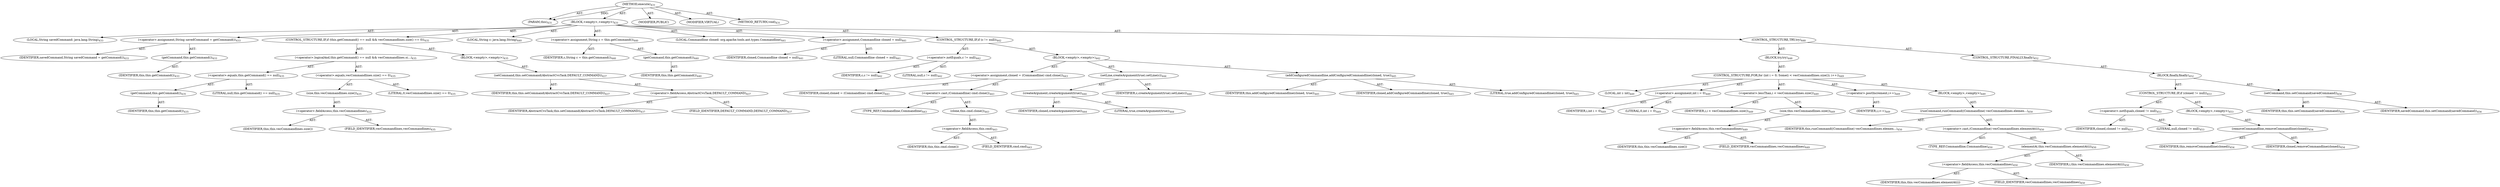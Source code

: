 digraph "execute" {  
"111669149704" [label = <(METHOD,execute)<SUB>431</SUB>> ]
"115964116999" [label = <(PARAM,this)<SUB>431</SUB>> ]
"25769803839" [label = <(BLOCK,&lt;empty&gt;,&lt;empty&gt;)<SUB>431</SUB>> ]
"94489280535" [label = <(LOCAL,String savedCommand: java.lang.String)<SUB>433</SUB>> ]
"30064771326" [label = <(&lt;operator&gt;.assignment,String savedCommand = getCommand())<SUB>433</SUB>> ]
"68719476976" [label = <(IDENTIFIER,savedCommand,String savedCommand = getCommand())<SUB>433</SUB>> ]
"30064771327" [label = <(getCommand,this.getCommand())<SUB>433</SUB>> ]
"68719476772" [label = <(IDENTIFIER,this,this.getCommand())<SUB>433</SUB>> ]
"47244640297" [label = <(CONTROL_STRUCTURE,IF,if (this.getCommand() == null &amp;&amp; vecCommandlines.size() == 0))<SUB>435</SUB>> ]
"30064771328" [label = <(&lt;operator&gt;.logicalAnd,this.getCommand() == null &amp;&amp; vecCommandlines.si...)<SUB>435</SUB>> ]
"30064771329" [label = <(&lt;operator&gt;.equals,this.getCommand() == null)<SUB>435</SUB>> ]
"30064771330" [label = <(getCommand,this.getCommand())<SUB>435</SUB>> ]
"68719476773" [label = <(IDENTIFIER,this,this.getCommand())<SUB>435</SUB>> ]
"90194313257" [label = <(LITERAL,null,this.getCommand() == null)<SUB>435</SUB>> ]
"30064771331" [label = <(&lt;operator&gt;.equals,vecCommandlines.size() == 0)<SUB>435</SUB>> ]
"30064771332" [label = <(size,this.vecCommandlines.size())<SUB>435</SUB>> ]
"30064771333" [label = <(&lt;operator&gt;.fieldAccess,this.vecCommandlines)<SUB>435</SUB>> ]
"68719476977" [label = <(IDENTIFIER,this,this.vecCommandlines.size())> ]
"55834574914" [label = <(FIELD_IDENTIFIER,vecCommandlines,vecCommandlines)<SUB>435</SUB>> ]
"90194313258" [label = <(LITERAL,0,vecCommandlines.size() == 0)<SUB>435</SUB>> ]
"25769803840" [label = <(BLOCK,&lt;empty&gt;,&lt;empty&gt;)<SUB>435</SUB>> ]
"30064771334" [label = <(setCommand,this.setCommand(AbstractCvsTask.DEFAULT_COMMAND))<SUB>437</SUB>> ]
"68719476774" [label = <(IDENTIFIER,this,this.setCommand(AbstractCvsTask.DEFAULT_COMMAND))<SUB>437</SUB>> ]
"30064771335" [label = <(&lt;operator&gt;.fieldAccess,AbstractCvsTask.DEFAULT_COMMAND)<SUB>437</SUB>> ]
"68719476978" [label = <(IDENTIFIER,AbstractCvsTask,this.setCommand(AbstractCvsTask.DEFAULT_COMMAND))<SUB>437</SUB>> ]
"55834574915" [label = <(FIELD_IDENTIFIER,DEFAULT_COMMAND,DEFAULT_COMMAND)<SUB>437</SUB>> ]
"94489280536" [label = <(LOCAL,String c: java.lang.String)<SUB>440</SUB>> ]
"30064771336" [label = <(&lt;operator&gt;.assignment,String c = this.getCommand())<SUB>440</SUB>> ]
"68719476979" [label = <(IDENTIFIER,c,String c = this.getCommand())<SUB>440</SUB>> ]
"30064771337" [label = <(getCommand,this.getCommand())<SUB>440</SUB>> ]
"68719476775" [label = <(IDENTIFIER,this,this.getCommand())<SUB>440</SUB>> ]
"94489280537" [label = <(LOCAL,Commandline cloned: org.apache.tools.ant.types.Commandline)<SUB>441</SUB>> ]
"30064771338" [label = <(&lt;operator&gt;.assignment,Commandline cloned = null)<SUB>441</SUB>> ]
"68719476980" [label = <(IDENTIFIER,cloned,Commandline cloned = null)<SUB>441</SUB>> ]
"90194313259" [label = <(LITERAL,null,Commandline cloned = null)<SUB>441</SUB>> ]
"47244640298" [label = <(CONTROL_STRUCTURE,IF,if (c != null))<SUB>442</SUB>> ]
"30064771339" [label = <(&lt;operator&gt;.notEquals,c != null)<SUB>442</SUB>> ]
"68719476981" [label = <(IDENTIFIER,c,c != null)<SUB>442</SUB>> ]
"90194313260" [label = <(LITERAL,null,c != null)<SUB>442</SUB>> ]
"25769803841" [label = <(BLOCK,&lt;empty&gt;,&lt;empty&gt;)<SUB>442</SUB>> ]
"30064771340" [label = <(&lt;operator&gt;.assignment,cloned = (Commandline) cmd.clone())<SUB>443</SUB>> ]
"68719476982" [label = <(IDENTIFIER,cloned,cloned = (Commandline) cmd.clone())<SUB>443</SUB>> ]
"30064771341" [label = <(&lt;operator&gt;.cast,(Commandline) cmd.clone())<SUB>443</SUB>> ]
"180388626432" [label = <(TYPE_REF,Commandline,Commandline)<SUB>443</SUB>> ]
"30064771342" [label = <(clone,this.cmd.clone())<SUB>443</SUB>> ]
"30064771343" [label = <(&lt;operator&gt;.fieldAccess,this.cmd)<SUB>443</SUB>> ]
"68719476983" [label = <(IDENTIFIER,this,this.cmd.clone())> ]
"55834574916" [label = <(FIELD_IDENTIFIER,cmd,cmd)<SUB>443</SUB>> ]
"30064771344" [label = <(setLine,createArgument(true).setLine(c))<SUB>444</SUB>> ]
"30064771345" [label = <(createArgument,createArgument(true))<SUB>444</SUB>> ]
"68719476984" [label = <(IDENTIFIER,cloned,createArgument(true))<SUB>444</SUB>> ]
"90194313261" [label = <(LITERAL,true,createArgument(true))<SUB>444</SUB>> ]
"68719476985" [label = <(IDENTIFIER,c,createArgument(true).setLine(c))<SUB>444</SUB>> ]
"30064771346" [label = <(addConfiguredCommandline,addConfiguredCommandline(cloned, true))<SUB>445</SUB>> ]
"68719476776" [label = <(IDENTIFIER,this,addConfiguredCommandline(cloned, true))<SUB>445</SUB>> ]
"68719476986" [label = <(IDENTIFIER,cloned,addConfiguredCommandline(cloned, true))<SUB>445</SUB>> ]
"90194313262" [label = <(LITERAL,true,addConfiguredCommandline(cloned, true))<SUB>445</SUB>> ]
"47244640299" [label = <(CONTROL_STRUCTURE,TRY,try)<SUB>448</SUB>> ]
"25769803842" [label = <(BLOCK,try,try)<SUB>448</SUB>> ]
"47244640300" [label = <(CONTROL_STRUCTURE,FOR,for (int i = 0; Some(i &lt; vecCommandlines.size()); i++))<SUB>449</SUB>> ]
"94489280538" [label = <(LOCAL,int i: int)<SUB>449</SUB>> ]
"30064771347" [label = <(&lt;operator&gt;.assignment,int i = 0)<SUB>449</SUB>> ]
"68719476987" [label = <(IDENTIFIER,i,int i = 0)<SUB>449</SUB>> ]
"90194313263" [label = <(LITERAL,0,int i = 0)<SUB>449</SUB>> ]
"30064771348" [label = <(&lt;operator&gt;.lessThan,i &lt; vecCommandlines.size())<SUB>449</SUB>> ]
"68719476988" [label = <(IDENTIFIER,i,i &lt; vecCommandlines.size())<SUB>449</SUB>> ]
"30064771349" [label = <(size,this.vecCommandlines.size())<SUB>449</SUB>> ]
"30064771350" [label = <(&lt;operator&gt;.fieldAccess,this.vecCommandlines)<SUB>449</SUB>> ]
"68719476989" [label = <(IDENTIFIER,this,this.vecCommandlines.size())> ]
"55834574917" [label = <(FIELD_IDENTIFIER,vecCommandlines,vecCommandlines)<SUB>449</SUB>> ]
"30064771351" [label = <(&lt;operator&gt;.postIncrement,i++)<SUB>449</SUB>> ]
"68719476990" [label = <(IDENTIFIER,i,i++)<SUB>449</SUB>> ]
"25769803843" [label = <(BLOCK,&lt;empty&gt;,&lt;empty&gt;)<SUB>449</SUB>> ]
"30064771352" [label = <(runCommand,runCommand((Commandline) vecCommandlines.elemen...)<SUB>450</SUB>> ]
"68719476777" [label = <(IDENTIFIER,this,runCommand((Commandline) vecCommandlines.elemen...)<SUB>450</SUB>> ]
"30064771353" [label = <(&lt;operator&gt;.cast,(Commandline) vecCommandlines.elementAt(i))<SUB>450</SUB>> ]
"180388626433" [label = <(TYPE_REF,Commandline,Commandline)<SUB>450</SUB>> ]
"30064771354" [label = <(elementAt,this.vecCommandlines.elementAt(i))<SUB>450</SUB>> ]
"30064771355" [label = <(&lt;operator&gt;.fieldAccess,this.vecCommandlines)<SUB>450</SUB>> ]
"68719476991" [label = <(IDENTIFIER,this,this.vecCommandlines.elementAt(i))> ]
"55834574918" [label = <(FIELD_IDENTIFIER,vecCommandlines,vecCommandlines)<SUB>450</SUB>> ]
"68719476992" [label = <(IDENTIFIER,i,this.vecCommandlines.elementAt(i))<SUB>450</SUB>> ]
"47244640301" [label = <(CONTROL_STRUCTURE,FINALLY,finally)<SUB>452</SUB>> ]
"25769803844" [label = <(BLOCK,finally,finally)<SUB>452</SUB>> ]
"47244640302" [label = <(CONTROL_STRUCTURE,IF,if (cloned != null))<SUB>453</SUB>> ]
"30064771356" [label = <(&lt;operator&gt;.notEquals,cloned != null)<SUB>453</SUB>> ]
"68719476993" [label = <(IDENTIFIER,cloned,cloned != null)<SUB>453</SUB>> ]
"90194313264" [label = <(LITERAL,null,cloned != null)<SUB>453</SUB>> ]
"25769803845" [label = <(BLOCK,&lt;empty&gt;,&lt;empty&gt;)<SUB>453</SUB>> ]
"30064771357" [label = <(removeCommandline,removeCommandline(cloned))<SUB>454</SUB>> ]
"68719476778" [label = <(IDENTIFIER,this,removeCommandline(cloned))<SUB>454</SUB>> ]
"68719476994" [label = <(IDENTIFIER,cloned,removeCommandline(cloned))<SUB>454</SUB>> ]
"30064771358" [label = <(setCommand,this.setCommand(savedCommand))<SUB>456</SUB>> ]
"68719476779" [label = <(IDENTIFIER,this,this.setCommand(savedCommand))<SUB>456</SUB>> ]
"68719476995" [label = <(IDENTIFIER,savedCommand,this.setCommand(savedCommand))<SUB>456</SUB>> ]
"133143986218" [label = <(MODIFIER,PUBLIC)> ]
"133143986219" [label = <(MODIFIER,VIRTUAL)> ]
"128849018888" [label = <(METHOD_RETURN,void)<SUB>431</SUB>> ]
  "111669149704" -> "115964116999"  [ label = "AST: "] 
  "111669149704" -> "25769803839"  [ label = "AST: "] 
  "111669149704" -> "133143986218"  [ label = "AST: "] 
  "111669149704" -> "133143986219"  [ label = "AST: "] 
  "111669149704" -> "128849018888"  [ label = "AST: "] 
  "25769803839" -> "94489280535"  [ label = "AST: "] 
  "25769803839" -> "30064771326"  [ label = "AST: "] 
  "25769803839" -> "47244640297"  [ label = "AST: "] 
  "25769803839" -> "94489280536"  [ label = "AST: "] 
  "25769803839" -> "30064771336"  [ label = "AST: "] 
  "25769803839" -> "94489280537"  [ label = "AST: "] 
  "25769803839" -> "30064771338"  [ label = "AST: "] 
  "25769803839" -> "47244640298"  [ label = "AST: "] 
  "25769803839" -> "47244640299"  [ label = "AST: "] 
  "30064771326" -> "68719476976"  [ label = "AST: "] 
  "30064771326" -> "30064771327"  [ label = "AST: "] 
  "30064771327" -> "68719476772"  [ label = "AST: "] 
  "47244640297" -> "30064771328"  [ label = "AST: "] 
  "47244640297" -> "25769803840"  [ label = "AST: "] 
  "30064771328" -> "30064771329"  [ label = "AST: "] 
  "30064771328" -> "30064771331"  [ label = "AST: "] 
  "30064771329" -> "30064771330"  [ label = "AST: "] 
  "30064771329" -> "90194313257"  [ label = "AST: "] 
  "30064771330" -> "68719476773"  [ label = "AST: "] 
  "30064771331" -> "30064771332"  [ label = "AST: "] 
  "30064771331" -> "90194313258"  [ label = "AST: "] 
  "30064771332" -> "30064771333"  [ label = "AST: "] 
  "30064771333" -> "68719476977"  [ label = "AST: "] 
  "30064771333" -> "55834574914"  [ label = "AST: "] 
  "25769803840" -> "30064771334"  [ label = "AST: "] 
  "30064771334" -> "68719476774"  [ label = "AST: "] 
  "30064771334" -> "30064771335"  [ label = "AST: "] 
  "30064771335" -> "68719476978"  [ label = "AST: "] 
  "30064771335" -> "55834574915"  [ label = "AST: "] 
  "30064771336" -> "68719476979"  [ label = "AST: "] 
  "30064771336" -> "30064771337"  [ label = "AST: "] 
  "30064771337" -> "68719476775"  [ label = "AST: "] 
  "30064771338" -> "68719476980"  [ label = "AST: "] 
  "30064771338" -> "90194313259"  [ label = "AST: "] 
  "47244640298" -> "30064771339"  [ label = "AST: "] 
  "47244640298" -> "25769803841"  [ label = "AST: "] 
  "30064771339" -> "68719476981"  [ label = "AST: "] 
  "30064771339" -> "90194313260"  [ label = "AST: "] 
  "25769803841" -> "30064771340"  [ label = "AST: "] 
  "25769803841" -> "30064771344"  [ label = "AST: "] 
  "25769803841" -> "30064771346"  [ label = "AST: "] 
  "30064771340" -> "68719476982"  [ label = "AST: "] 
  "30064771340" -> "30064771341"  [ label = "AST: "] 
  "30064771341" -> "180388626432"  [ label = "AST: "] 
  "30064771341" -> "30064771342"  [ label = "AST: "] 
  "30064771342" -> "30064771343"  [ label = "AST: "] 
  "30064771343" -> "68719476983"  [ label = "AST: "] 
  "30064771343" -> "55834574916"  [ label = "AST: "] 
  "30064771344" -> "30064771345"  [ label = "AST: "] 
  "30064771344" -> "68719476985"  [ label = "AST: "] 
  "30064771345" -> "68719476984"  [ label = "AST: "] 
  "30064771345" -> "90194313261"  [ label = "AST: "] 
  "30064771346" -> "68719476776"  [ label = "AST: "] 
  "30064771346" -> "68719476986"  [ label = "AST: "] 
  "30064771346" -> "90194313262"  [ label = "AST: "] 
  "47244640299" -> "25769803842"  [ label = "AST: "] 
  "47244640299" -> "47244640301"  [ label = "AST: "] 
  "25769803842" -> "47244640300"  [ label = "AST: "] 
  "47244640300" -> "94489280538"  [ label = "AST: "] 
  "47244640300" -> "30064771347"  [ label = "AST: "] 
  "47244640300" -> "30064771348"  [ label = "AST: "] 
  "47244640300" -> "30064771351"  [ label = "AST: "] 
  "47244640300" -> "25769803843"  [ label = "AST: "] 
  "30064771347" -> "68719476987"  [ label = "AST: "] 
  "30064771347" -> "90194313263"  [ label = "AST: "] 
  "30064771348" -> "68719476988"  [ label = "AST: "] 
  "30064771348" -> "30064771349"  [ label = "AST: "] 
  "30064771349" -> "30064771350"  [ label = "AST: "] 
  "30064771350" -> "68719476989"  [ label = "AST: "] 
  "30064771350" -> "55834574917"  [ label = "AST: "] 
  "30064771351" -> "68719476990"  [ label = "AST: "] 
  "25769803843" -> "30064771352"  [ label = "AST: "] 
  "30064771352" -> "68719476777"  [ label = "AST: "] 
  "30064771352" -> "30064771353"  [ label = "AST: "] 
  "30064771353" -> "180388626433"  [ label = "AST: "] 
  "30064771353" -> "30064771354"  [ label = "AST: "] 
  "30064771354" -> "30064771355"  [ label = "AST: "] 
  "30064771354" -> "68719476992"  [ label = "AST: "] 
  "30064771355" -> "68719476991"  [ label = "AST: "] 
  "30064771355" -> "55834574918"  [ label = "AST: "] 
  "47244640301" -> "25769803844"  [ label = "AST: "] 
  "25769803844" -> "47244640302"  [ label = "AST: "] 
  "25769803844" -> "30064771358"  [ label = "AST: "] 
  "47244640302" -> "30064771356"  [ label = "AST: "] 
  "47244640302" -> "25769803845"  [ label = "AST: "] 
  "30064771356" -> "68719476993"  [ label = "AST: "] 
  "30064771356" -> "90194313264"  [ label = "AST: "] 
  "25769803845" -> "30064771357"  [ label = "AST: "] 
  "30064771357" -> "68719476778"  [ label = "AST: "] 
  "30064771357" -> "68719476994"  [ label = "AST: "] 
  "30064771358" -> "68719476779"  [ label = "AST: "] 
  "30064771358" -> "68719476995"  [ label = "AST: "] 
  "111669149704" -> "115964116999"  [ label = "DDG: "] 
}
